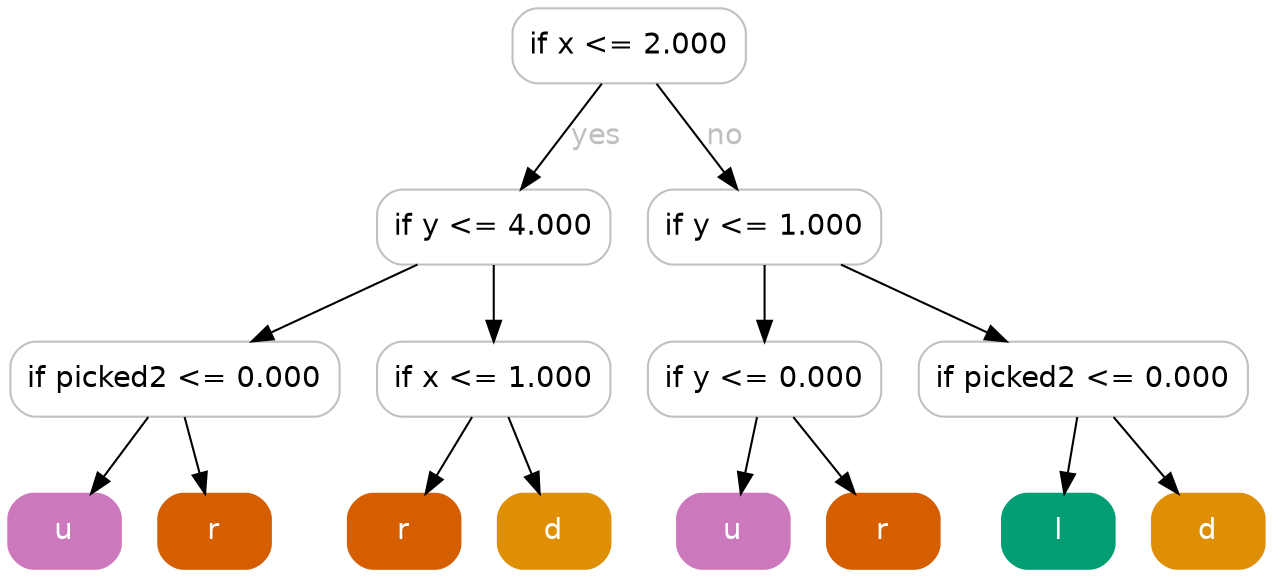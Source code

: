 digraph Tree {
	graph [bb="0,0,603,269"];
	node [color=gray,
		fillcolor=white,
		fontname=helvetica,
		label="\N",
		shape=box,
		style="filled, rounded"
	];
	edge [fontname=helvetica];
	0	[height=0.5,
		label="if x <= 2.000",
		pos="298,251",
		width=1.5556];
	1	[height=0.5,
		label="if y <= 4.000",
		pos="233,164",
		width=1.5556];
	0 -> 1	[fontcolor=gray,
		label=yes,
		lp="282.5,207.5",
		pos="e,246.13,182.18 284.85,232.8 275.51,220.59 262.82,203.99 252.33,190.28"];
	8	[height=0.5,
		label="if y <= 1.000",
		pos="363,164",
		width=1.5556];
	0 -> 8	[fontcolor=gray,
		label=no,
		lp="344,207.5",
		pos="e,349.87,182.18 311.15,232.8 320.49,220.59 333.18,203.99 343.67,190.28"];
	2	[height=0.5,
		label="if picked2 <= 0.000",
		pos="80,91",
		width=2.1944];
	1 -> 2	[fontcolor=gray,
		pos="e,116.88,109.11 196.35,145.99 175.31,136.23 148.69,123.88 126.22,113.45"];
	5	[height=0.5,
		label="if x <= 1.000",
		pos="233,91",
		width=1.5556];
	1 -> 5	[fontcolor=gray,
		pos="e,233,109.03 233,145.81 233,137.79 233,128.05 233,119.07"];
	3	[color="#cc78bc",
		fillcolor="#cc78bc",
		fontcolor=white,
		height=0.5,
		label=u,
		pos="27,18",
		width=0.75];
	2 -> 3	[fontcolor=gray,
		pos="e,39.712,36.029 67.17,72.813 60.79,64.266 52.955,53.769 45.903,44.323"];
	4	[color="#d55e00",
		fillcolor="#d55e00",
		fontcolor=white,
		height=0.5,
		label=r,
		pos="99,18",
		width=0.75];
	2 -> 4	[fontcolor=gray,
		pos="e,94.443,36.029 84.599,72.813 86.77,64.702 89.41,54.836 91.834,45.777"];
	6	[color="#d55e00",
		fillcolor="#d55e00",
		fontcolor=white,
		height=0.5,
		label=r,
		pos="190,18",
		width=0.75];
	5 -> 6	[fontcolor=gray,
		pos="e,200.31,36.029 222.59,72.813 217.47,64.353 211.19,53.984 205.51,44.612"];
	7	[color="#de8f05",
		fillcolor="#de8f05",
		fontcolor=white,
		height=0.5,
		label=d,
		pos="262,18",
		width=0.75];
	5 -> 7	[fontcolor=gray,
		pos="e,255.04,36.029 240.02,72.813 243.37,64.615 247.45,54.623 251.18,45.485"];
	9	[height=0.5,
		label="if y <= 0.000",
		pos="363,91",
		width=1.5556];
	8 -> 9	[fontcolor=gray,
		pos="e,363,109.03 363,145.81 363,137.79 363,128.05 363,119.07"];
	12	[height=0.5,
		label="if picked2 <= 0.000",
		pos="516,91",
		width=2.1944];
	8 -> 12	[fontcolor=gray,
		pos="e,479.12,109.11 399.65,145.99 420.69,136.23 447.31,123.88 469.78,113.45"];
	10	[color="#cc78bc",
		fillcolor="#cc78bc",
		fontcolor=white,
		height=0.5,
		label=u,
		pos="348,18",
		width=0.75];
	9 -> 10	[fontcolor=gray,
		pos="e,351.6,36.029 359.37,72.813 357.67,64.789 355.62,55.047 353.72,46.069"];
	11	[color="#d55e00",
		fillcolor="#d55e00",
		fontcolor=white,
		height=0.5,
		label=r,
		pos="420,18",
		width=0.75];
	9 -> 11	[fontcolor=gray,
		pos="e,406.33,36.029 376.8,72.813 383.73,64.179 392.26,53.555 399.9,44.034"];
	13	[color="#029e73",
		fillcolor="#029e73",
		fontcolor=white,
		height=0.5,
		label=l,
		pos="504,18",
		width=0.75];
	12 -> 13	[fontcolor=gray,
		pos="e,506.88,36.029 513.1,72.813 511.74,64.789 510.09,55.047 508.58,46.069"];
	14	[color="#de8f05",
		fillcolor="#de8f05",
		fontcolor=white,
		height=0.5,
		label=d,
		pos="576,18",
		width=0.75];
	12 -> 14	[fontcolor=gray,
		pos="e,561.61,36.029 530.52,72.813 537.89,64.092 546.98,53.34 555.09,43.746"];
}
